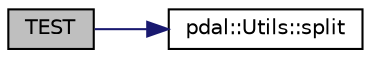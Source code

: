 digraph "TEST"
{
  edge [fontname="Helvetica",fontsize="10",labelfontname="Helvetica",labelfontsize="10"];
  node [fontname="Helvetica",fontsize="10",shape=record];
  rankdir="LR";
  Node1 [label="TEST",height=0.2,width=0.4,color="black", fillcolor="grey75", style="filled", fontcolor="black"];
  Node1 -> Node2 [color="midnightblue",fontsize="10",style="solid",fontname="Helvetica"];
  Node2 [label="pdal::Utils::split",height=0.2,width=0.4,color="black", fillcolor="white", style="filled",URL="$namespacepdal_1_1Utils.html#a7c0bdff1817c4b21e6f5b37dc8fabff5"];
}
